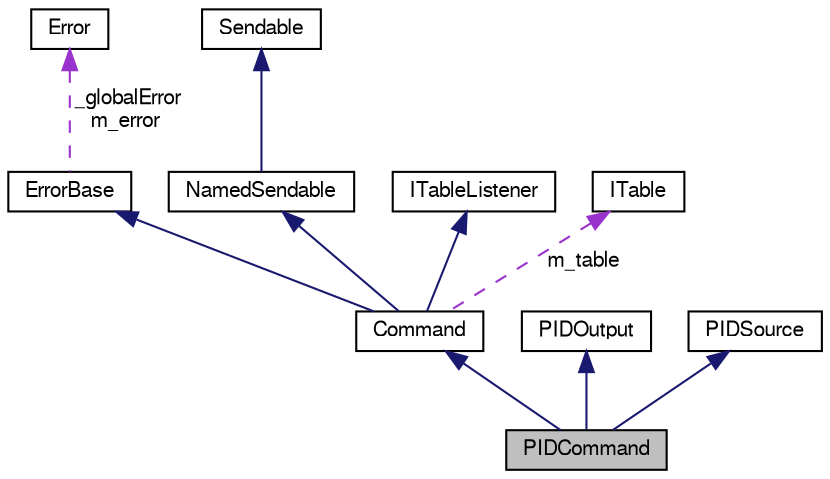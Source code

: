 digraph "PIDCommand"
{
  bgcolor="transparent";
  edge [fontname="FreeSans",fontsize="10",labelfontname="FreeSans",labelfontsize="10"];
  node [fontname="FreeSans",fontsize="10",shape=record];
  Node1 [label="PIDCommand",height=0.2,width=0.4,color="black", fillcolor="grey75", style="filled" fontcolor="black"];
  Node2 -> Node1 [dir="back",color="midnightblue",fontsize="10",style="solid",fontname="FreeSans"];
  Node2 [label="Command",height=0.2,width=0.4,color="black",URL="$class_command.html"];
  Node3 -> Node2 [dir="back",color="midnightblue",fontsize="10",style="solid",fontname="FreeSans"];
  Node3 [label="ErrorBase",height=0.2,width=0.4,color="black",URL="$class_error_base.html"];
  Node4 -> Node3 [dir="back",color="darkorchid3",fontsize="10",style="dashed",label=" _globalError\nm_error" ,fontname="FreeSans"];
  Node4 [label="Error",height=0.2,width=0.4,color="black",URL="$class_error.html"];
  Node5 -> Node2 [dir="back",color="midnightblue",fontsize="10",style="solid",fontname="FreeSans"];
  Node5 [label="NamedSendable",height=0.2,width=0.4,color="black",URL="$class_named_sendable.html"];
  Node6 -> Node5 [dir="back",color="midnightblue",fontsize="10",style="solid",fontname="FreeSans"];
  Node6 [label="Sendable",height=0.2,width=0.4,color="black",URL="$class_sendable.html"];
  Node7 -> Node2 [dir="back",color="midnightblue",fontsize="10",style="solid",fontname="FreeSans"];
  Node7 [label="ITableListener",height=0.2,width=0.4,color="black",URL="$class_i_table_listener.html"];
  Node8 -> Node2 [dir="back",color="darkorchid3",fontsize="10",style="dashed",label=" m_table" ,fontname="FreeSans"];
  Node8 [label="ITable",height=0.2,width=0.4,color="black",URL="$class_i_table.html"];
  Node9 -> Node1 [dir="back",color="midnightblue",fontsize="10",style="solid",fontname="FreeSans"];
  Node9 [label="PIDOutput",height=0.2,width=0.4,color="black",URL="$class_p_i_d_output.html"];
  Node10 -> Node1 [dir="back",color="midnightblue",fontsize="10",style="solid",fontname="FreeSans"];
  Node10 [label="PIDSource",height=0.2,width=0.4,color="black",URL="$class_p_i_d_source.html"];
}
